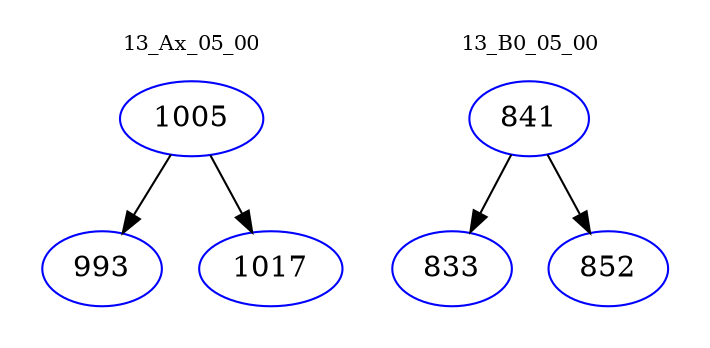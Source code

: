 digraph{
subgraph cluster_0 {
color = white
label = "13_Ax_05_00";
fontsize=10;
T0_1005 [label="1005", color="blue"]
T0_1005 -> T0_993 [color="black"]
T0_993 [label="993", color="blue"]
T0_1005 -> T0_1017 [color="black"]
T0_1017 [label="1017", color="blue"]
}
subgraph cluster_1 {
color = white
label = "13_B0_05_00";
fontsize=10;
T1_841 [label="841", color="blue"]
T1_841 -> T1_833 [color="black"]
T1_833 [label="833", color="blue"]
T1_841 -> T1_852 [color="black"]
T1_852 [label="852", color="blue"]
}
}
